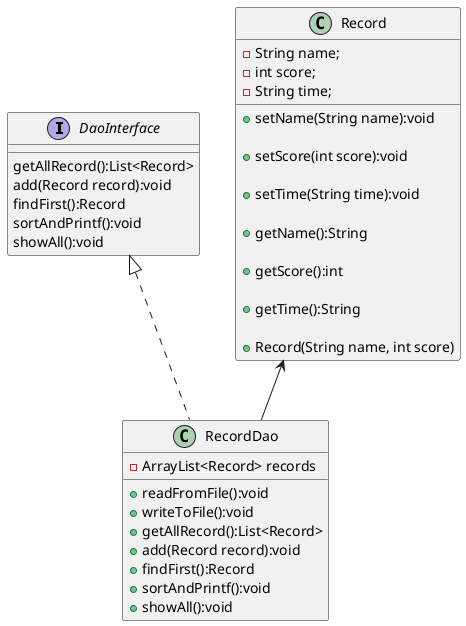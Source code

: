 @startuml
'https://plantuml.com/class-diagram

interface DaoInterface
class Record
class RecordDao

DaoInterface<|.. RecordDao
Record <-- RecordDao
interface DaoInterface {
        getAllRecord():List<Record>
        add(Record record):void
        findFirst():Record
        sortAndPrintf():void
        showAll():void
}
class RecordDao{
    - ArrayList<Record> records
    + readFromFile():void
    + writeToFile():void
    +getAllRecord():List<Record>
    +add(Record record):void
    +findFirst():Record
    +sortAndPrintf():void
    +showAll():void
}
class Record{
        -String name;
        -int score;
        -String time;

        +setName(String name):void

        +setScore(int score):void

        +setTime(String time):void

        +getName():String

        +getScore():int

        +getTime():String

        +Record(String name, int score)
}

@enduml